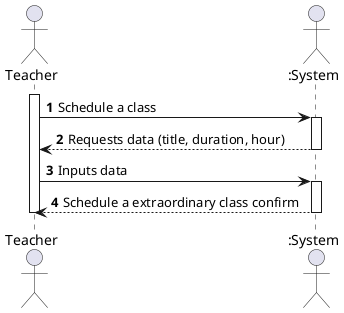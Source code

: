 @startuml

autonumber
actor "Teacher" as TCH
actor ":System" as SYS

activate TCH
TCH -> SYS : Schedule a class
activate SYS
SYS --> TCH : Requests data (title, duration, hour)
deactivate SYS
TCH -> SYS : Inputs data
activate SYS
SYS --> TCH : Schedule a extraordinary class confirm
deactivate SYS
deactivate TCH

@enduml